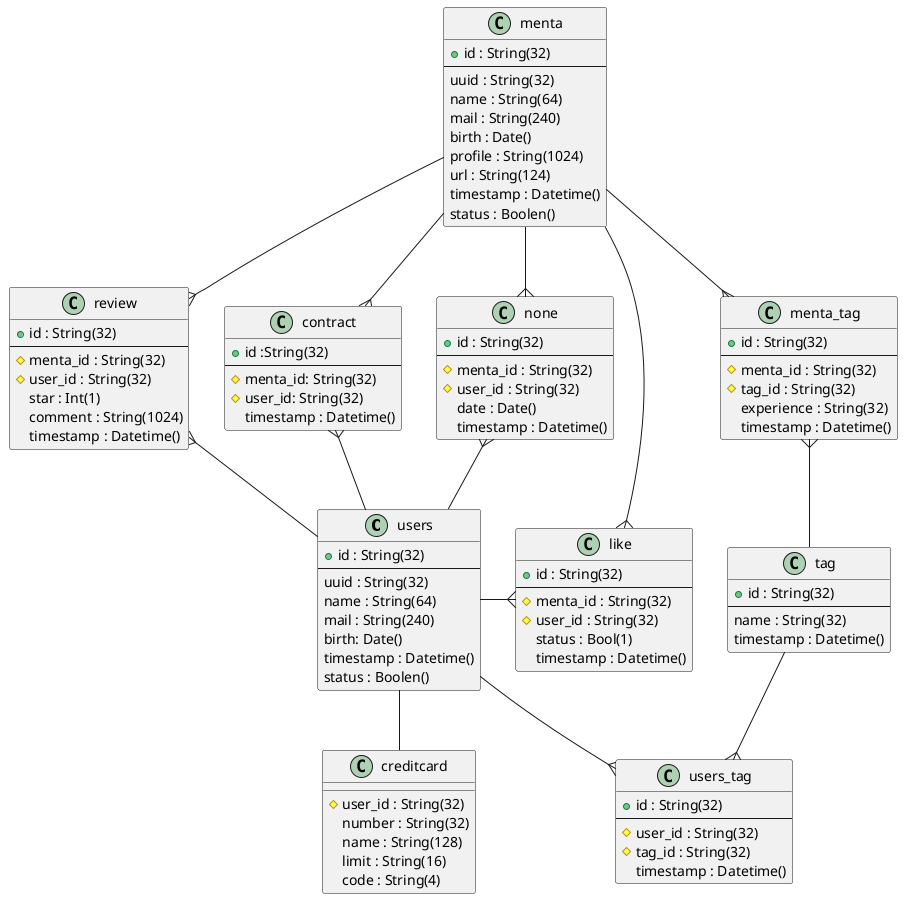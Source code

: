 @startuml ER

class users {
    + id : String(32)
    ---
    uuid : String(32)
    name : String(64)
    mail : String(240) 
    birth: Date()
    timestamp : Datetime()
    status : Boolen()
}
/'
    クライアント

    birth: 誕生日
    status: アカウントの有効状態
'/

class menta {
    + id : String(32)
    ---
    uuid : String(32)
    name : String(64)
    mail : String(240)
    birth : Date()
    profile : String(1024)
    url : String(124)
    timestamp : Datetime()
    status : Boolen()
}
/'
    メンター

    profile: ポートフォリオ
    url:  youtube url
    status: 有効状態
    
    終了条件をプロフィールに明示する
    完了せずに契約終了した場合返金処理
'/

class review {
    + id : String(32)
    ---
    # menta_id : String(32)
    # user_id : String(32)
    star : Int(1)
    comment : String(1024)
    timestamp : Datetime()
}

class tag {
    + id : String(32)
    ---
    name : String(32)
    timestamp : Datetime()
}
/'
    分野
'/

class users_tag {
    + id : String(32)
    ---
    # user_id : String(32)
    # tag_id : String(32)
    timestamp : Datetime()
}
/'
    userとタグの関連付け
'/  

class menta_tag {
    + id : String(32)
    ---
    # menta_id : String(32)
    # tag_id : String(32)
    experience : String(32)
    timestamp : Datetime()
}

class like {
    ' 契約前
    + id : String(32)
    ---
    # menta_id : String(32)
    # user_id : String(32)
    status : Bool(1)
    timestamp : Datetime()
}
/'
    契約前
    menta_id: サービス提供者
    user_id: 依頼者
    status: 1で有効0で無効
'/

class contract {
    + id :String(32)
    ---
    # menta_id: String(32)
    # user_id: String(32)
    timestamp : Datetime()
}
/'
    契約済み
'/

class none {
    + id : String(32)
    ---
    # menta_id : String(32)
    # user_id : String(32)
    date : Date()
    timestamp : Datetime()
}
/'
    noneされた人
    一か月表示しない
'/

class creditcard {
    # user_id : String(32)
    number : String(32)
    name : String(128)
    limit : String(16)
    code : String(4)
}


users -{ like
menta --{ like
contract }-- users
menta --{ contract
none }-- users
menta --{ none
tag --{ users_tag
menta_tag }-- tag
users --{ users_tag
menta --{ menta_tag
review }-- users
menta --{ review
users -- creditcard
@enduml